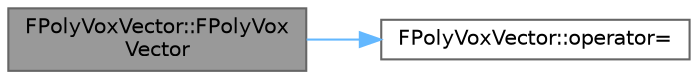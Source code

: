digraph "FPolyVoxVector::FPolyVoxVector"
{
 // LATEX_PDF_SIZE
  bgcolor="transparent";
  edge [fontname=Helvetica,fontsize=10,labelfontname=Helvetica,labelfontsize=10];
  node [fontname=Helvetica,fontsize=10,shape=box,height=0.2,width=0.4];
  rankdir="LR";
  Node1 [id="Node000001",label="FPolyVoxVector::FPolyVox\lVector",height=0.2,width=0.4,color="gray40", fillcolor="grey60", style="filled", fontcolor="black",tooltip=" "];
  Node1 -> Node2 [id="edge3_Node000001_Node000002",color="steelblue1",style="solid",tooltip=" "];
  Node2 [id="Node000002",label="FPolyVoxVector::operator=",height=0.2,width=0.4,color="grey40", fillcolor="white", style="filled",URL="$struct_f_poly_vox_vector.html#ab7e5140e8534175d9bfcdc797176e9a6",tooltip=" "];
}
